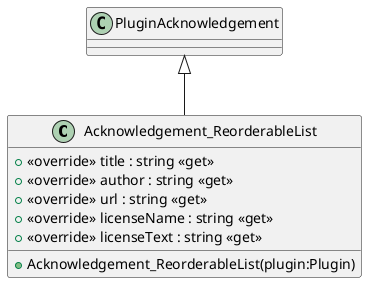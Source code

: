 @startuml
class Acknowledgement_ReorderableList {
    + Acknowledgement_ReorderableList(plugin:Plugin)
    + <<override>> title : string <<get>>
    + <<override>> author : string <<get>>
    + <<override>> url : string <<get>>
    + <<override>> licenseName : string <<get>>
    + <<override>> licenseText : string <<get>>
}
PluginAcknowledgement <|-- Acknowledgement_ReorderableList
@enduml

